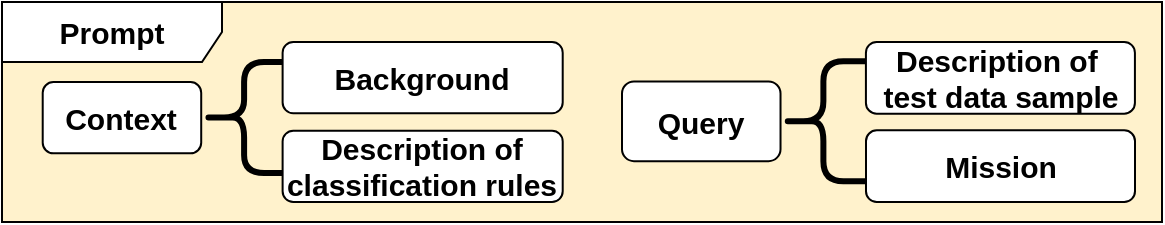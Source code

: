 <mxfile version="24.6.4" type="device">
  <diagram name="第 1 页" id="ICe75AF6-R4Coxb7i2lh">
    <mxGraphModel dx="1434" dy="738" grid="1" gridSize="10" guides="1" tooltips="1" connect="1" arrows="1" fold="1" page="1" pageScale="1" pageWidth="827" pageHeight="1169" math="0" shadow="0">
      <root>
        <mxCell id="0" />
        <mxCell id="1" parent="0" />
        <mxCell id="biIwZB1Ytc2o_MeD6zhE-2" value="" style="group;fillColor=#fff2cc;strokeColor=#d6b656;fontSize=17;" parent="1" vertex="1" connectable="0">
          <mxGeometry x="50" y="220" width="580" height="110" as="geometry" />
        </mxCell>
        <mxCell id="biIwZB1Ytc2o_MeD6zhE-5" value="&lt;b&gt;Prompt&lt;/b&gt;" style="shape=umlFrame;whiteSpace=wrap;html=1;pointerEvents=0;width=110;height=30;fontSize=15;" parent="biIwZB1Ytc2o_MeD6zhE-2" vertex="1">
          <mxGeometry width="580" height="110.0" as="geometry" />
        </mxCell>
        <mxCell id="-pwBg6chS50WxNhiz8gA-1" value="" style="group;fontStyle=1" vertex="1" connectable="0" parent="biIwZB1Ytc2o_MeD6zhE-2">
          <mxGeometry x="20.357" y="20" width="264.643" height="80" as="geometry" />
        </mxCell>
        <mxCell id="biIwZB1Ytc2o_MeD6zhE-3" value="Context" style="rounded=1;whiteSpace=wrap;html=1;fontSize=15;fontStyle=1" parent="-pwBg6chS50WxNhiz8gA-1" vertex="1">
          <mxGeometry y="20.04" width="79.25" height="35.643" as="geometry" />
        </mxCell>
        <mxCell id="biIwZB1Ytc2o_MeD6zhE-29" value="" style="shape=curlyBracket;whiteSpace=wrap;html=1;rounded=1;labelPosition=left;verticalLabelPosition=middle;align=right;verticalAlign=middle;strokeWidth=3;" parent="-pwBg6chS50WxNhiz8gA-1" vertex="1">
          <mxGeometry x="79.24" y="10" width="42.903" height="55.54" as="geometry" />
        </mxCell>
        <mxCell id="biIwZB1Ytc2o_MeD6zhE-19" value="Background" style="rounded=1;whiteSpace=wrap;html=1;fontSize=15;fontStyle=1" parent="-pwBg6chS50WxNhiz8gA-1" vertex="1">
          <mxGeometry x="119.95" width="140.05" height="35.64" as="geometry" />
        </mxCell>
        <mxCell id="biIwZB1Ytc2o_MeD6zhE-25" value="Description of classification rules" style="rounded=1;whiteSpace=wrap;html=1;fontSize=15;fontStyle=1" parent="-pwBg6chS50WxNhiz8gA-1" vertex="1">
          <mxGeometry x="119.95" y="44.36" width="140.05" height="35.64" as="geometry" />
        </mxCell>
        <mxCell id="-pwBg6chS50WxNhiz8gA-2" value="" style="group" vertex="1" connectable="0" parent="biIwZB1Ytc2o_MeD6zhE-2">
          <mxGeometry x="309.999" y="19.57" width="254.464" height="80.43" as="geometry" />
        </mxCell>
        <mxCell id="biIwZB1Ytc2o_MeD6zhE-4" value="Query" style="rounded=1;whiteSpace=wrap;html=1;fontSize=15;fontStyle=1" parent="-pwBg6chS50WxNhiz8gA-2" vertex="1">
          <mxGeometry y="20.15" width="79.261" height="39.85" as="geometry" />
        </mxCell>
        <mxCell id="biIwZB1Ytc2o_MeD6zhE-28" value="Mission" style="rounded=1;whiteSpace=wrap;html=1;fontSize=15;fontStyle=1" parent="-pwBg6chS50WxNhiz8gA-2" vertex="1">
          <mxGeometry x="122.0" y="44.596" width="134.5" height="35.834" as="geometry" />
        </mxCell>
        <mxCell id="biIwZB1Ytc2o_MeD6zhE-30" value="" style="shape=curlyBracket;whiteSpace=wrap;html=1;rounded=1;labelPosition=left;verticalLabelPosition=middle;align=right;verticalAlign=middle;strokeWidth=3;" parent="-pwBg6chS50WxNhiz8gA-2" vertex="1">
          <mxGeometry x="79.25" y="10" width="42.892" height="60.0" as="geometry" />
        </mxCell>
        <mxCell id="biIwZB1Ytc2o_MeD6zhE-26" value="Description of&amp;nbsp;&lt;div&gt;test data sample&lt;/div&gt;" style="rounded=1;whiteSpace=wrap;html=1;fontSize=15;fontStyle=1" parent="biIwZB1Ytc2o_MeD6zhE-2" vertex="1">
          <mxGeometry x="431.959" y="20.0" width="134.5" height="35.834" as="geometry" />
        </mxCell>
      </root>
    </mxGraphModel>
  </diagram>
</mxfile>
